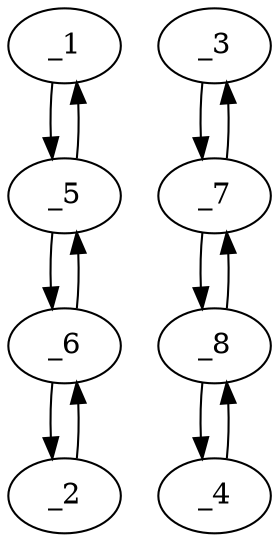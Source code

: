 digraph s1931_01 {
	_1	 [x="52.000000",
		y="30.000000"];
	_5	 [x="58.000000",
		y="44.000000"];
	_1 -> _5	 [angle="1.165905",
		orient="0.919145"];
	_2	 [x="30.000000",
		y="53.000000"];
	_6	 [x="49.000000",
		y="52.000000"];
	_2 -> _6	 [angle="-0.052583",
		orient="-0.052559"];
	_3	 [x="147.000000",
		y="71.000000"];
	_7	 [x="142.000000",
		y="89.000000"];
	_3 -> _7	 [angle="1.841743",
		orient="0.963518"];
	_4	 [x="126.000000",
		y="120.000000"];
	_8	 [x="131.000000",
		y="102.000000"];
	_4 -> _8	 [angle="-1.299849",
		orient="-0.963518"];
	_5 -> _1	 [angle="-1.975688",
		orient="-0.919145"];
	_5 -> _6	 [angle="2.414950",
		orient="0.664364"];
	_6 -> _2	 [angle="3.089010",
		orient="0.052559"];
	_6 -> _5	 [angle="-0.726642",
		orient="-0.664364"];
	_7 -> _3	 [angle="-1.299849",
		orient="-0.963518"];
	_7 -> _8	 [angle="2.273053",
		orient="0.763386"];
	_8 -> _4	 [angle="1.841743",
		orient="0.963518"];
	_8 -> _7	 [angle="-0.868539",
		orient="-0.763386"];
}
